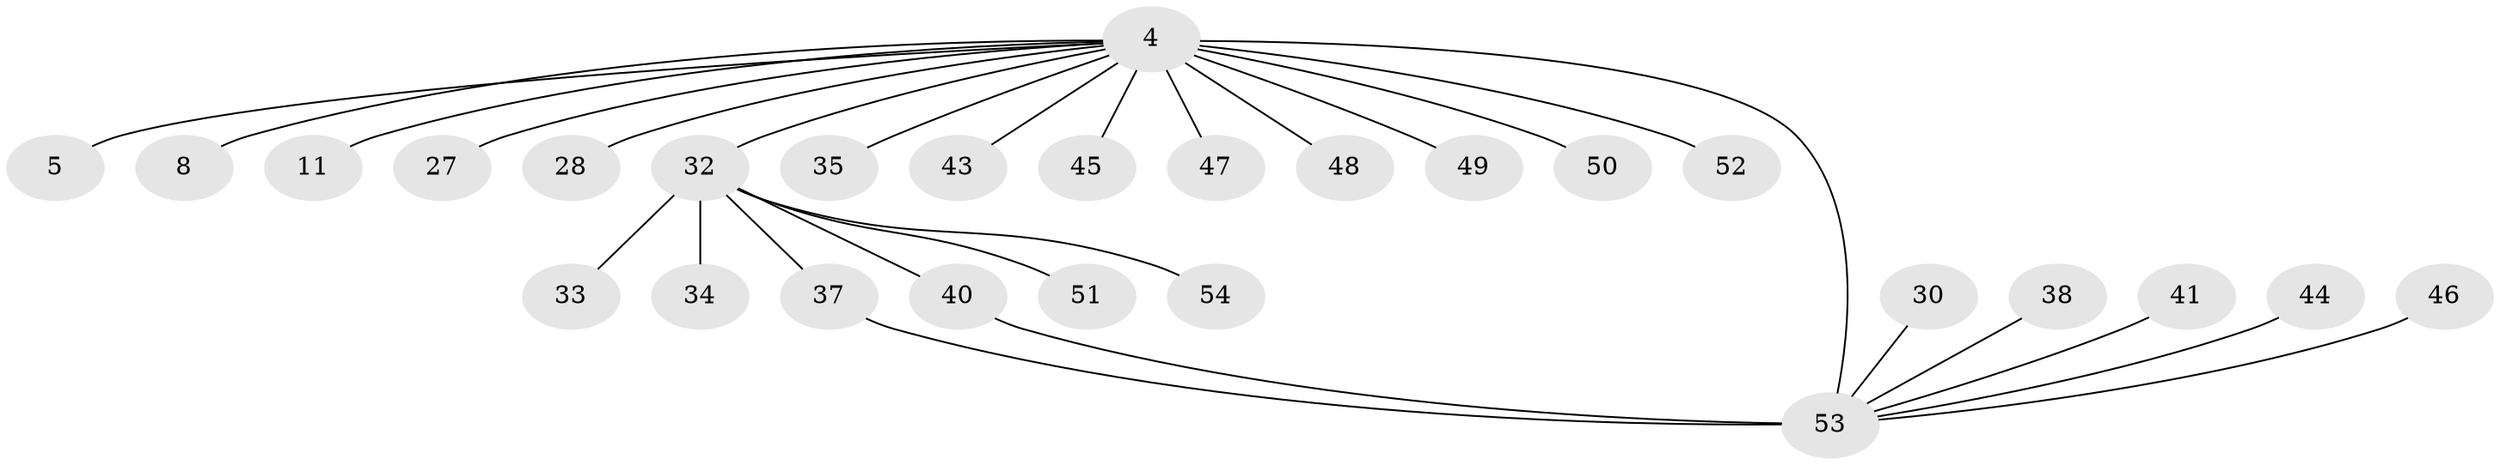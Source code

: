 // original degree distribution, {8: 0.018518518518518517, 11: 0.018518518518518517, 5: 0.037037037037037035, 19: 0.018518518518518517, 1: 0.5925925925925926, 6: 0.05555555555555555, 2: 0.18518518518518517, 10: 0.018518518518518517, 3: 0.037037037037037035, 4: 0.018518518518518517}
// Generated by graph-tools (version 1.1) at 2025/48/03/09/25 04:48:03]
// undirected, 27 vertices, 28 edges
graph export_dot {
graph [start="1"]
  node [color=gray90,style=filled];
  4 [super="+1+3"];
  5;
  8;
  11;
  27;
  28;
  30;
  32 [super="+9+14+19+29"];
  33;
  34;
  35;
  37 [super="+31"];
  38 [super="+15"];
  40 [super="+22+39"];
  41 [super="+36"];
  43 [super="+21"];
  44;
  45;
  46;
  47;
  48 [super="+42"];
  49;
  50 [super="+16"];
  51 [super="+26"];
  52;
  53 [super="+13+23+17+10+18+24+25"];
  54;
  4 -- 8 [weight=2];
  4 -- 11;
  4 -- 27;
  4 -- 35;
  4 -- 45;
  4 -- 47;
  4 -- 49;
  4 -- 53 [weight=8];
  4 -- 5;
  4 -- 52;
  4 -- 28;
  4 -- 50;
  4 -- 43;
  4 -- 48;
  4 -- 32 [weight=4];
  30 -- 53;
  32 -- 33;
  32 -- 34;
  32 -- 37;
  32 -- 40;
  32 -- 51;
  32 -- 54;
  37 -- 53;
  38 -- 53;
  40 -- 53 [weight=2];
  41 -- 53;
  44 -- 53;
  46 -- 53;
}
